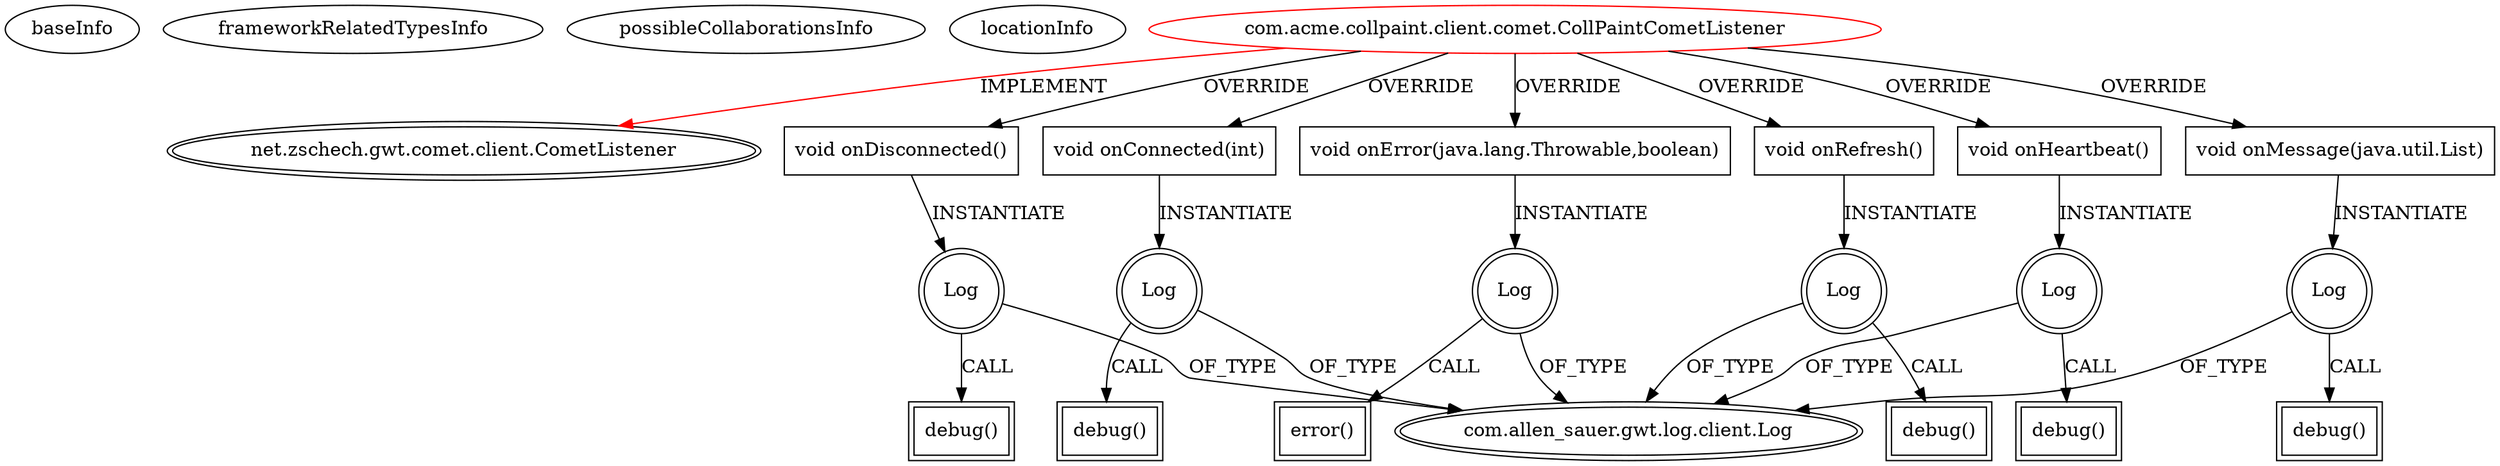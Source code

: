 digraph {
baseInfo[graphId=4485,category="extension_graph",isAnonymous=false,possibleRelation=false]
frameworkRelatedTypesInfo[0="net.zschech.gwt.comet.client.CometListener"]
possibleCollaborationsInfo[]
locationInfo[projectName="skavish-collaborative-paint",filePath="/skavish-collaborative-paint/collaborative-paint-master/src/com/acme/collpaint/client/comet/CollPaintCometListener.java",contextSignature="CollPaintCometListener",graphId="4485"]
0[label="com.acme.collpaint.client.comet.CollPaintCometListener",vertexType="ROOT_CLIENT_CLASS_DECLARATION",isFrameworkType=false,color=red]
1[label="net.zschech.gwt.comet.client.CometListener",vertexType="FRAMEWORK_INTERFACE_TYPE",isFrameworkType=true,peripheries=2]
2[label="void onConnected(int)",vertexType="OVERRIDING_METHOD_DECLARATION",isFrameworkType=false,shape=box]
3[label="Log",vertexType="VARIABLE_EXPRESION",isFrameworkType=true,peripheries=2,shape=circle]
5[label="com.allen_sauer.gwt.log.client.Log",vertexType="FRAMEWORK_CLASS_TYPE",isFrameworkType=true,peripheries=2]
4[label="debug()",vertexType="INSIDE_CALL",isFrameworkType=true,peripheries=2,shape=box]
6[label="void onDisconnected()",vertexType="OVERRIDING_METHOD_DECLARATION",isFrameworkType=false,shape=box]
7[label="Log",vertexType="VARIABLE_EXPRESION",isFrameworkType=true,peripheries=2,shape=circle]
8[label="debug()",vertexType="INSIDE_CALL",isFrameworkType=true,peripheries=2,shape=box]
10[label="void onError(java.lang.Throwable,boolean)",vertexType="OVERRIDING_METHOD_DECLARATION",isFrameworkType=false,shape=box]
11[label="Log",vertexType="VARIABLE_EXPRESION",isFrameworkType=true,peripheries=2,shape=circle]
12[label="error()",vertexType="INSIDE_CALL",isFrameworkType=true,peripheries=2,shape=box]
14[label="void onHeartbeat()",vertexType="OVERRIDING_METHOD_DECLARATION",isFrameworkType=false,shape=box]
15[label="Log",vertexType="VARIABLE_EXPRESION",isFrameworkType=true,peripheries=2,shape=circle]
16[label="debug()",vertexType="INSIDE_CALL",isFrameworkType=true,peripheries=2,shape=box]
18[label="void onMessage(java.util.List)",vertexType="OVERRIDING_METHOD_DECLARATION",isFrameworkType=false,shape=box]
19[label="Log",vertexType="VARIABLE_EXPRESION",isFrameworkType=true,peripheries=2,shape=circle]
20[label="debug()",vertexType="INSIDE_CALL",isFrameworkType=true,peripheries=2,shape=box]
22[label="void onRefresh()",vertexType="OVERRIDING_METHOD_DECLARATION",isFrameworkType=false,shape=box]
23[label="Log",vertexType="VARIABLE_EXPRESION",isFrameworkType=true,peripheries=2,shape=circle]
24[label="debug()",vertexType="INSIDE_CALL",isFrameworkType=true,peripheries=2,shape=box]
0->1[label="IMPLEMENT",color=red]
0->2[label="OVERRIDE"]
2->3[label="INSTANTIATE"]
3->5[label="OF_TYPE"]
3->4[label="CALL"]
0->6[label="OVERRIDE"]
6->7[label="INSTANTIATE"]
7->5[label="OF_TYPE"]
7->8[label="CALL"]
0->10[label="OVERRIDE"]
10->11[label="INSTANTIATE"]
11->5[label="OF_TYPE"]
11->12[label="CALL"]
0->14[label="OVERRIDE"]
14->15[label="INSTANTIATE"]
15->5[label="OF_TYPE"]
15->16[label="CALL"]
0->18[label="OVERRIDE"]
18->19[label="INSTANTIATE"]
19->5[label="OF_TYPE"]
19->20[label="CALL"]
0->22[label="OVERRIDE"]
22->23[label="INSTANTIATE"]
23->5[label="OF_TYPE"]
23->24[label="CALL"]
}
